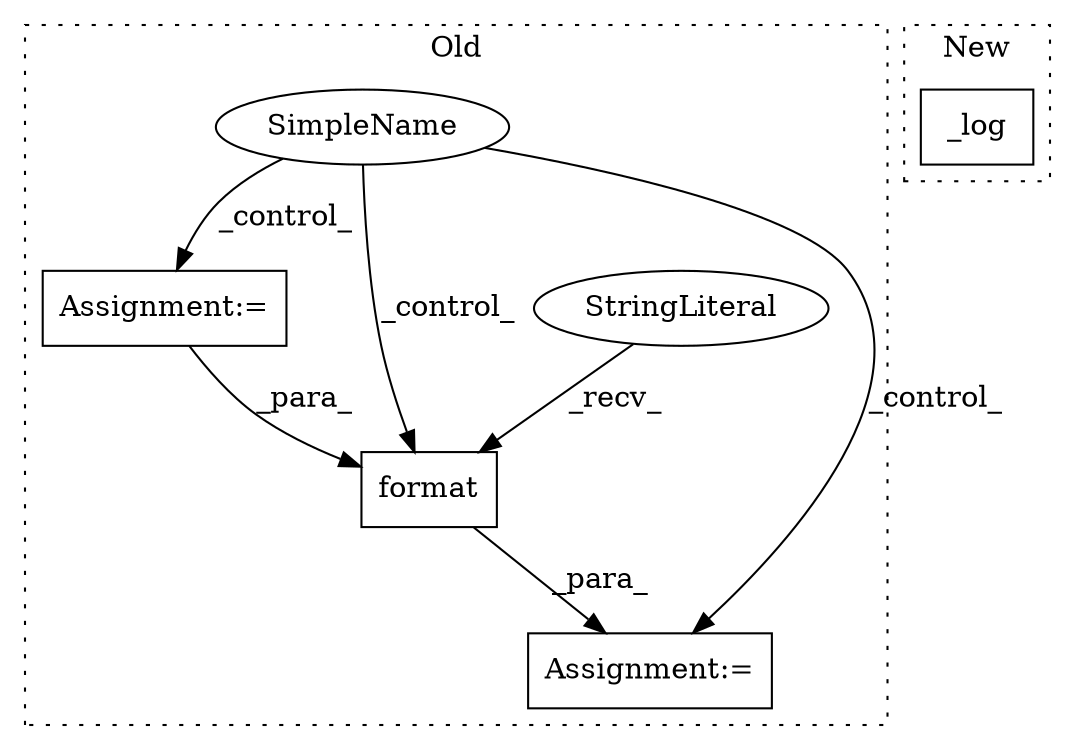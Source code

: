 digraph G {
subgraph cluster0 {
1 [label="format" a="32" s="593,612" l="7,1" shape="box"];
3 [label="StringLiteral" a="45" s="584" l="8" shape="ellipse"];
4 [label="Assignment:=" a="7" s="683" l="34" shape="box"];
5 [label="SimpleName" a="42" s="536" l="6" shape="ellipse"];
6 [label="Assignment:=" a="7" s="558" l="1" shape="box"];
label = "Old";
style="dotted";
}
subgraph cluster1 {
2 [label="_log" a="32" s="1014,1059" l="5,1" shape="box"];
label = "New";
style="dotted";
}
1 -> 6 [label="_para_"];
3 -> 1 [label="_recv_"];
4 -> 1 [label="_para_"];
5 -> 6 [label="_control_"];
5 -> 1 [label="_control_"];
5 -> 4 [label="_control_"];
}